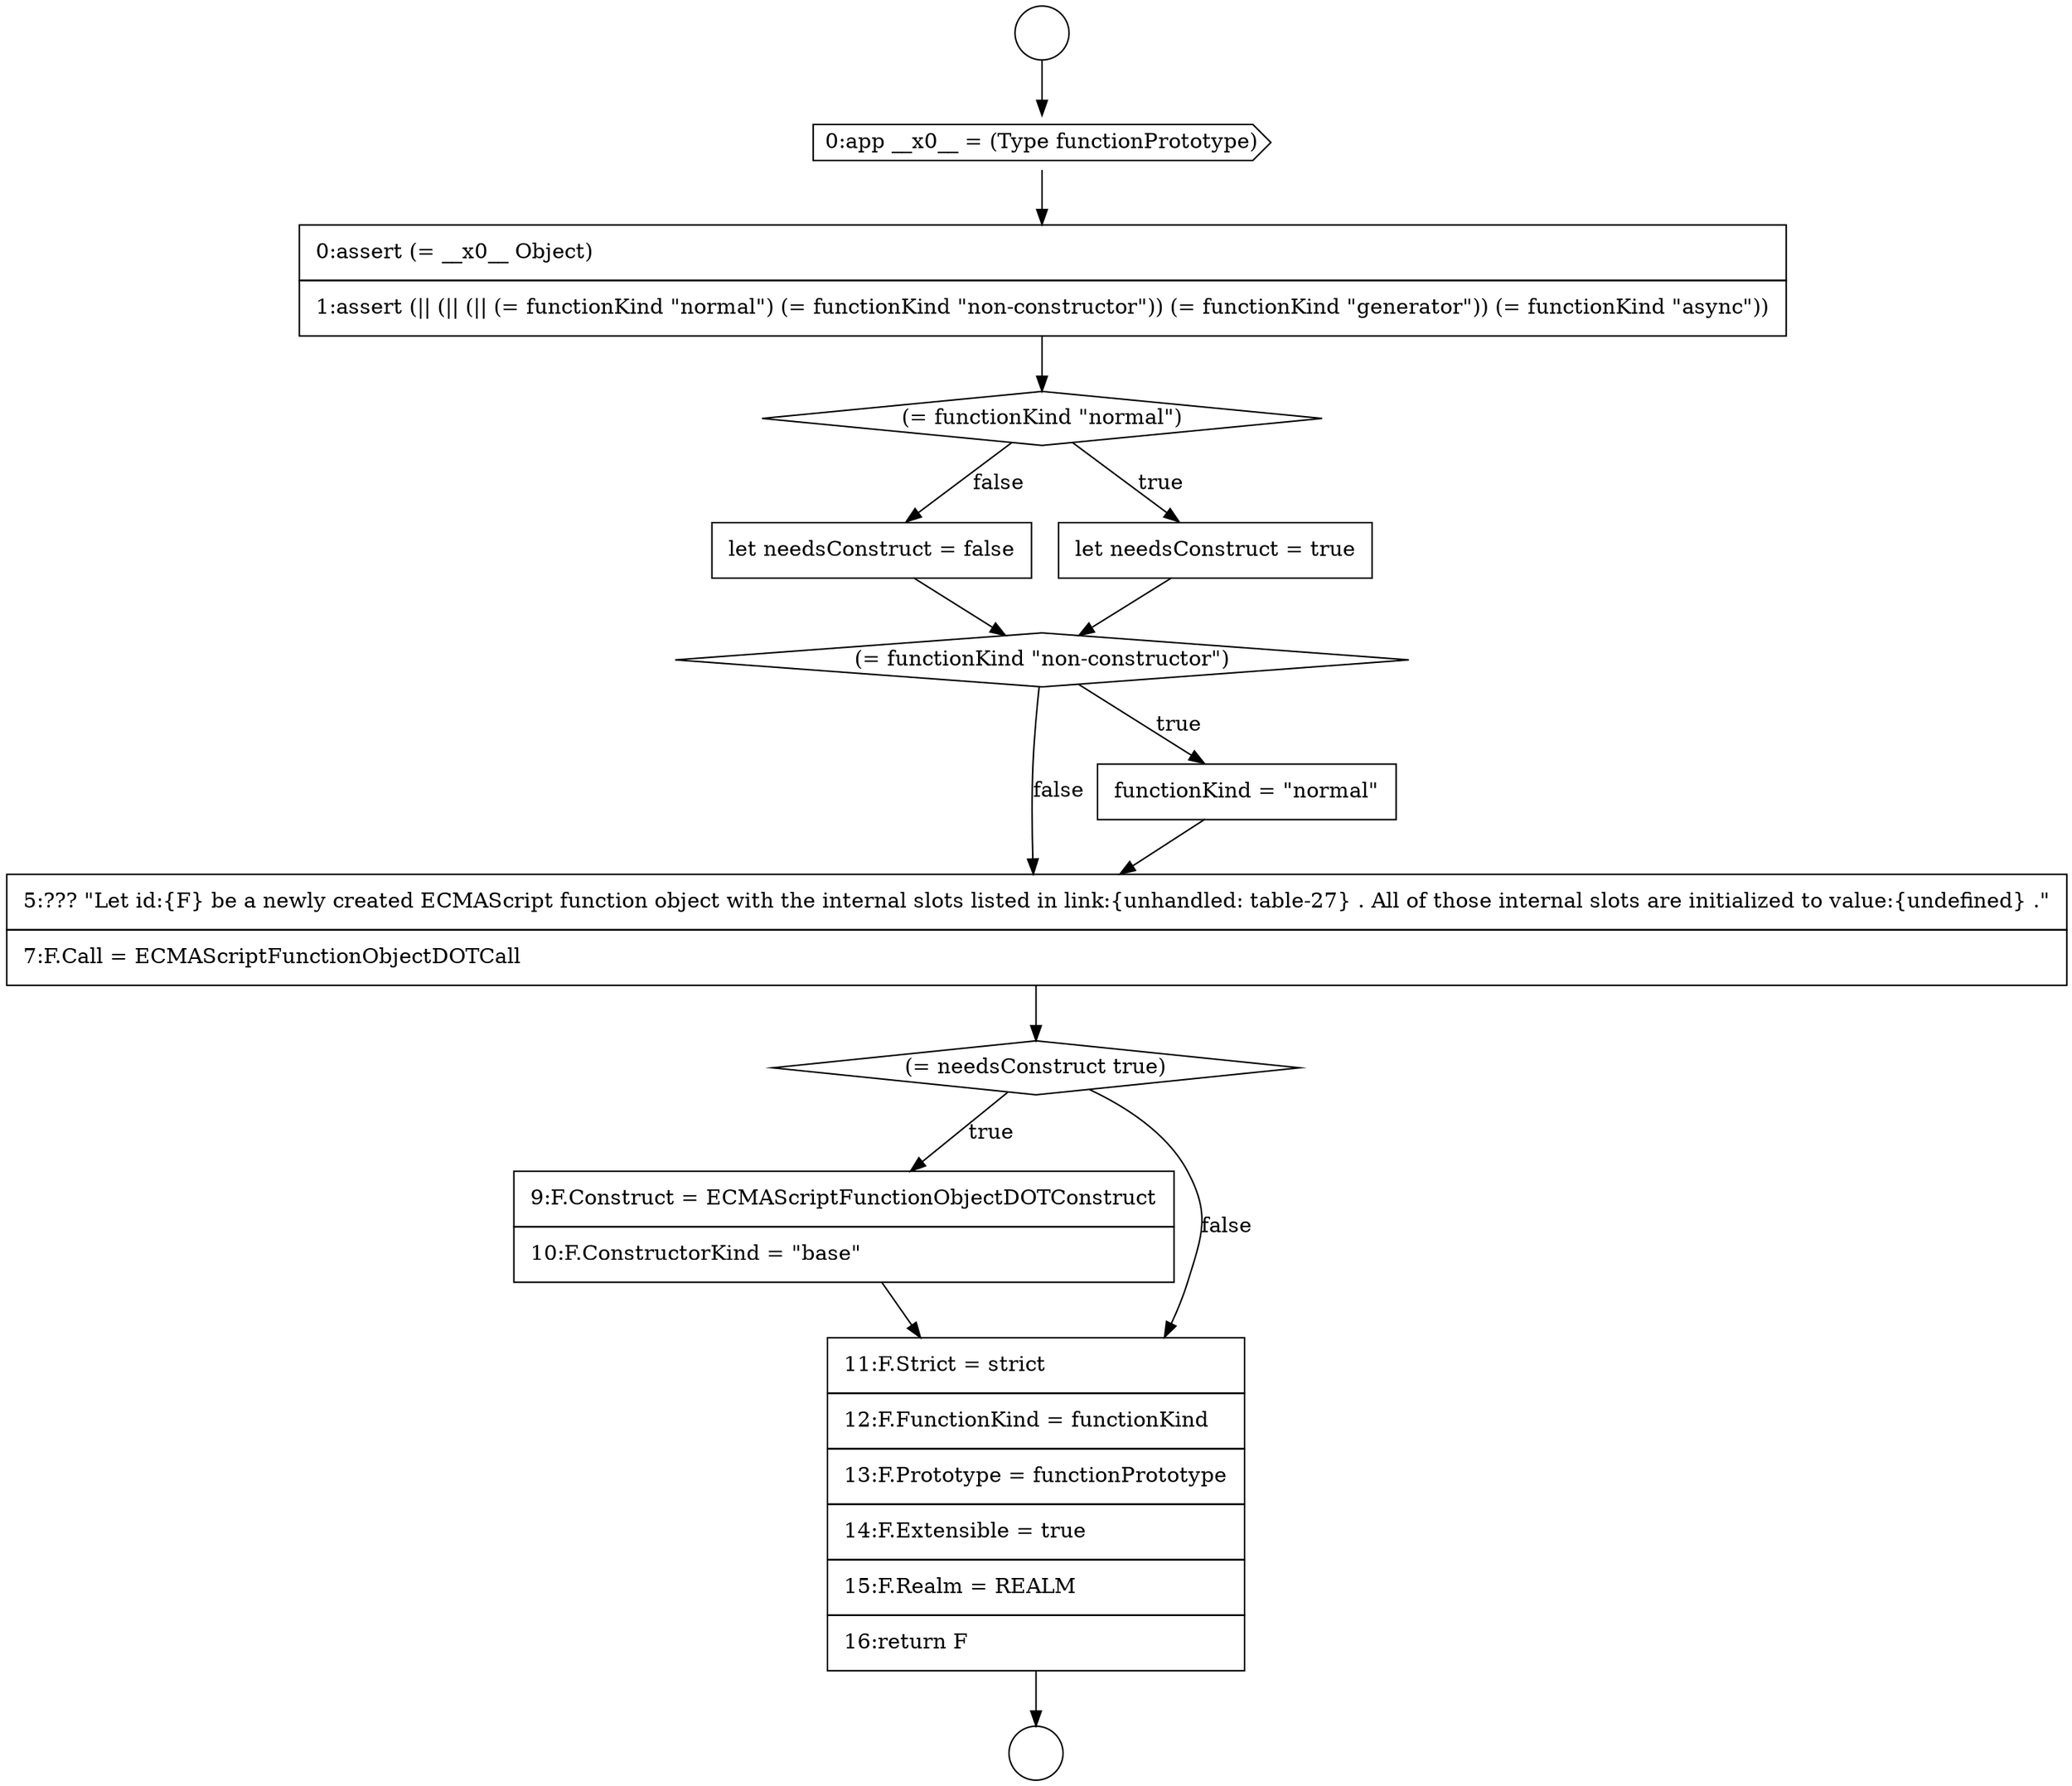 digraph {
  node1867 [shape=none, margin=0, label=<<font color="black">
    <table border="0" cellborder="1" cellspacing="0" cellpadding="10">
      <tr><td align="left">5:??? &quot;Let id:{F} be a newly created ECMAScript function object with the internal slots listed in link:{unhandled: table-27} . All of those internal slots are initialized to value:{undefined} .&quot;</td></tr>
      <tr><td align="left">7:F.Call = ECMAScriptFunctionObjectDOTCall</td></tr>
    </table>
  </font>> color="black" fillcolor="white" style=filled]
  node1860 [shape=cds, label=<<font color="black">0:app __x0__ = (Type functionPrototype)</font>> color="black" fillcolor="white" style=filled]
  node1865 [shape=diamond, label=<<font color="black">(= functionKind &quot;non-constructor&quot;)</font>> color="black" fillcolor="white" style=filled]
  node1862 [shape=diamond, label=<<font color="black">(= functionKind &quot;normal&quot;)</font>> color="black" fillcolor="white" style=filled]
  node1869 [shape=none, margin=0, label=<<font color="black">
    <table border="0" cellborder="1" cellspacing="0" cellpadding="10">
      <tr><td align="left">9:F.Construct = ECMAScriptFunctionObjectDOTConstruct</td></tr>
      <tr><td align="left">10:F.ConstructorKind = &quot;base&quot;</td></tr>
    </table>
  </font>> color="black" fillcolor="white" style=filled]
  node1866 [shape=none, margin=0, label=<<font color="black">
    <table border="0" cellborder="1" cellspacing="0" cellpadding="10">
      <tr><td align="left">functionKind = &quot;normal&quot;</td></tr>
    </table>
  </font>> color="black" fillcolor="white" style=filled]
  node1861 [shape=none, margin=0, label=<<font color="black">
    <table border="0" cellborder="1" cellspacing="0" cellpadding="10">
      <tr><td align="left">0:assert (= __x0__ Object)</td></tr>
      <tr><td align="left">1:assert (|| (|| (|| (= functionKind &quot;normal&quot;) (= functionKind &quot;non-constructor&quot;)) (= functionKind &quot;generator&quot;)) (= functionKind &quot;async&quot;))</td></tr>
    </table>
  </font>> color="black" fillcolor="white" style=filled]
  node1859 [shape=circle label=" " color="black" fillcolor="white" style=filled]
  node1870 [shape=none, margin=0, label=<<font color="black">
    <table border="0" cellborder="1" cellspacing="0" cellpadding="10">
      <tr><td align="left">11:F.Strict = strict</td></tr>
      <tr><td align="left">12:F.FunctionKind = functionKind</td></tr>
      <tr><td align="left">13:F.Prototype = functionPrototype</td></tr>
      <tr><td align="left">14:F.Extensible = true</td></tr>
      <tr><td align="left">15:F.Realm = REALM</td></tr>
      <tr><td align="left">16:return F</td></tr>
    </table>
  </font>> color="black" fillcolor="white" style=filled]
  node1858 [shape=circle label=" " color="black" fillcolor="white" style=filled]
  node1864 [shape=none, margin=0, label=<<font color="black">
    <table border="0" cellborder="1" cellspacing="0" cellpadding="10">
      <tr><td align="left">let needsConstruct = false</td></tr>
    </table>
  </font>> color="black" fillcolor="white" style=filled]
  node1863 [shape=none, margin=0, label=<<font color="black">
    <table border="0" cellborder="1" cellspacing="0" cellpadding="10">
      <tr><td align="left">let needsConstruct = true</td></tr>
    </table>
  </font>> color="black" fillcolor="white" style=filled]
  node1868 [shape=diamond, label=<<font color="black">(= needsConstruct true)</font>> color="black" fillcolor="white" style=filled]
  node1861 -> node1862 [ color="black"]
  node1870 -> node1859 [ color="black"]
  node1869 -> node1870 [ color="black"]
  node1867 -> node1868 [ color="black"]
  node1864 -> node1865 [ color="black"]
  node1858 -> node1860 [ color="black"]
  node1863 -> node1865 [ color="black"]
  node1862 -> node1863 [label=<<font color="black">true</font>> color="black"]
  node1862 -> node1864 [label=<<font color="black">false</font>> color="black"]
  node1868 -> node1869 [label=<<font color="black">true</font>> color="black"]
  node1868 -> node1870 [label=<<font color="black">false</font>> color="black"]
  node1860 -> node1861 [ color="black"]
  node1865 -> node1866 [label=<<font color="black">true</font>> color="black"]
  node1865 -> node1867 [label=<<font color="black">false</font>> color="black"]
  node1866 -> node1867 [ color="black"]
}
